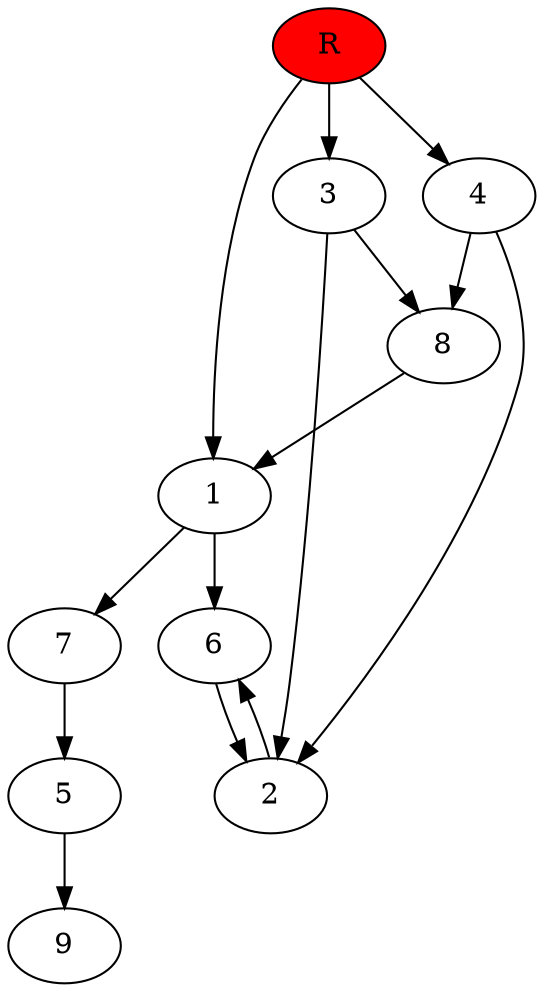 digraph prb9806 {
	1
	2
	3
	4
	5
	6
	7
	8
	R [fillcolor="#ff0000" style=filled]
	1 -> 6
	1 -> 7
	2 -> 6
	3 -> 2
	3 -> 8
	4 -> 2
	4 -> 8
	5 -> 9
	6 -> 2
	7 -> 5
	8 -> 1
	R -> 1
	R -> 3
	R -> 4
}

